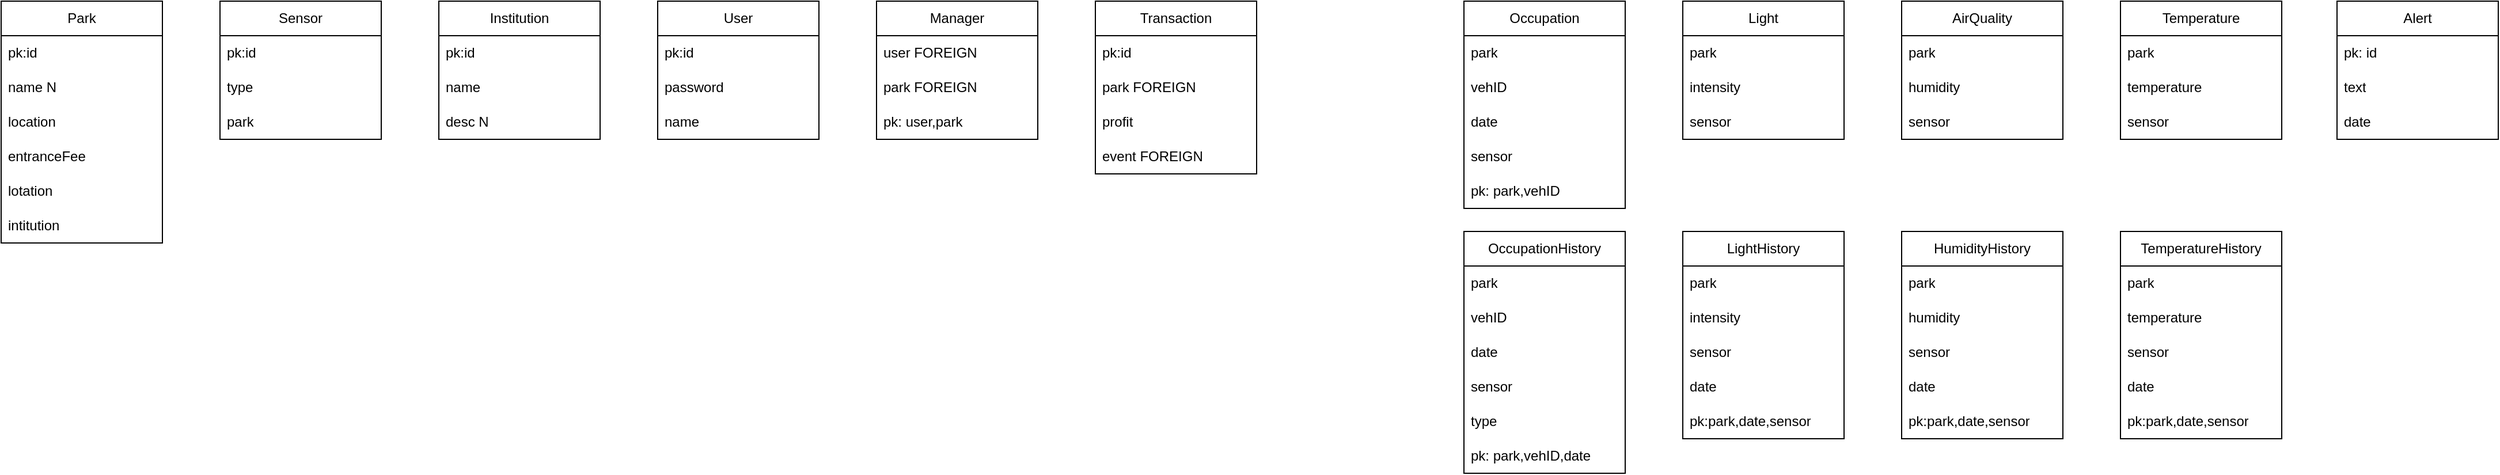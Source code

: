 <mxfile version="22.1.0" type="device">
  <diagram id="R2lEEEUBdFMjLlhIrx00" name="Page-1">
    <mxGraphModel dx="2454" dy="1866" grid="1" gridSize="10" guides="1" tooltips="1" connect="1" arrows="1" fold="1" page="1" pageScale="1" pageWidth="850" pageHeight="1100" math="0" shadow="0" extFonts="Permanent Marker^https://fonts.googleapis.com/css?family=Permanent+Marker">
      <root>
        <mxCell id="0" />
        <mxCell id="1" parent="0" />
        <mxCell id="IQxHQt30BSokhsAUTiaL-1" value="Sensor" style="swimlane;fontStyle=0;childLayout=stackLayout;horizontal=1;startSize=30;horizontalStack=0;resizeParent=1;resizeParentMax=0;resizeLast=0;collapsible=1;marginBottom=0;whiteSpace=wrap;html=1;" vertex="1" parent="1">
          <mxGeometry x="-570" y="-160" width="140" height="120" as="geometry" />
        </mxCell>
        <mxCell id="IQxHQt30BSokhsAUTiaL-2" value="pk:id" style="text;strokeColor=none;fillColor=none;align=left;verticalAlign=middle;spacingLeft=4;spacingRight=4;overflow=hidden;points=[[0,0.5],[1,0.5]];portConstraint=eastwest;rotatable=0;whiteSpace=wrap;html=1;" vertex="1" parent="IQxHQt30BSokhsAUTiaL-1">
          <mxGeometry y="30" width="140" height="30" as="geometry" />
        </mxCell>
        <mxCell id="IQxHQt30BSokhsAUTiaL-3" value="type" style="text;strokeColor=none;fillColor=none;align=left;verticalAlign=middle;spacingLeft=4;spacingRight=4;overflow=hidden;points=[[0,0.5],[1,0.5]];portConstraint=eastwest;rotatable=0;whiteSpace=wrap;html=1;" vertex="1" parent="IQxHQt30BSokhsAUTiaL-1">
          <mxGeometry y="60" width="140" height="30" as="geometry" />
        </mxCell>
        <mxCell id="IQxHQt30BSokhsAUTiaL-4" value="park" style="text;strokeColor=none;fillColor=none;align=left;verticalAlign=middle;spacingLeft=4;spacingRight=4;overflow=hidden;points=[[0,0.5],[1,0.5]];portConstraint=eastwest;rotatable=0;whiteSpace=wrap;html=1;" vertex="1" parent="IQxHQt30BSokhsAUTiaL-1">
          <mxGeometry y="90" width="140" height="30" as="geometry" />
        </mxCell>
        <mxCell id="IQxHQt30BSokhsAUTiaL-5" value="Park" style="swimlane;fontStyle=0;childLayout=stackLayout;horizontal=1;startSize=30;horizontalStack=0;resizeParent=1;resizeParentMax=0;resizeLast=0;collapsible=1;marginBottom=0;whiteSpace=wrap;html=1;" vertex="1" parent="1">
          <mxGeometry x="-760" y="-160" width="140" height="210" as="geometry" />
        </mxCell>
        <mxCell id="IQxHQt30BSokhsAUTiaL-6" value="pk:id" style="text;strokeColor=none;fillColor=none;align=left;verticalAlign=middle;spacingLeft=4;spacingRight=4;overflow=hidden;points=[[0,0.5],[1,0.5]];portConstraint=eastwest;rotatable=0;whiteSpace=wrap;html=1;" vertex="1" parent="IQxHQt30BSokhsAUTiaL-5">
          <mxGeometry y="30" width="140" height="30" as="geometry" />
        </mxCell>
        <mxCell id="IQxHQt30BSokhsAUTiaL-62" value="name N" style="text;strokeColor=none;fillColor=none;align=left;verticalAlign=middle;spacingLeft=4;spacingRight=4;overflow=hidden;points=[[0,0.5],[1,0.5]];portConstraint=eastwest;rotatable=0;whiteSpace=wrap;html=1;" vertex="1" parent="IQxHQt30BSokhsAUTiaL-5">
          <mxGeometry y="60" width="140" height="30" as="geometry" />
        </mxCell>
        <mxCell id="IQxHQt30BSokhsAUTiaL-63" value="location" style="text;strokeColor=none;fillColor=none;align=left;verticalAlign=middle;spacingLeft=4;spacingRight=4;overflow=hidden;points=[[0,0.5],[1,0.5]];portConstraint=eastwest;rotatable=0;whiteSpace=wrap;html=1;" vertex="1" parent="IQxHQt30BSokhsAUTiaL-5">
          <mxGeometry y="90" width="140" height="30" as="geometry" />
        </mxCell>
        <mxCell id="IQxHQt30BSokhsAUTiaL-74" value="entranceFee" style="text;strokeColor=none;fillColor=none;align=left;verticalAlign=middle;spacingLeft=4;spacingRight=4;overflow=hidden;points=[[0,0.5],[1,0.5]];portConstraint=eastwest;rotatable=0;whiteSpace=wrap;html=1;" vertex="1" parent="IQxHQt30BSokhsAUTiaL-5">
          <mxGeometry y="120" width="140" height="30" as="geometry" />
        </mxCell>
        <mxCell id="IQxHQt30BSokhsAUTiaL-7" value="lotation " style="text;strokeColor=none;fillColor=none;align=left;verticalAlign=middle;spacingLeft=4;spacingRight=4;overflow=hidden;points=[[0,0.5],[1,0.5]];portConstraint=eastwest;rotatable=0;whiteSpace=wrap;html=1;" vertex="1" parent="IQxHQt30BSokhsAUTiaL-5">
          <mxGeometry y="150" width="140" height="30" as="geometry" />
        </mxCell>
        <mxCell id="IQxHQt30BSokhsAUTiaL-8" value="intitution" style="text;strokeColor=none;fillColor=none;align=left;verticalAlign=middle;spacingLeft=4;spacingRight=4;overflow=hidden;points=[[0,0.5],[1,0.5]];portConstraint=eastwest;rotatable=0;whiteSpace=wrap;html=1;" vertex="1" parent="IQxHQt30BSokhsAUTiaL-5">
          <mxGeometry y="180" width="140" height="30" as="geometry" />
        </mxCell>
        <mxCell id="IQxHQt30BSokhsAUTiaL-9" value="Manager" style="swimlane;fontStyle=0;childLayout=stackLayout;horizontal=1;startSize=30;horizontalStack=0;resizeParent=1;resizeParentMax=0;resizeLast=0;collapsible=1;marginBottom=0;whiteSpace=wrap;html=1;" vertex="1" parent="1">
          <mxGeometry y="-160" width="140" height="120" as="geometry" />
        </mxCell>
        <mxCell id="IQxHQt30BSokhsAUTiaL-10" value="user FOREIGN" style="text;strokeColor=none;fillColor=none;align=left;verticalAlign=middle;spacingLeft=4;spacingRight=4;overflow=hidden;points=[[0,0.5],[1,0.5]];portConstraint=eastwest;rotatable=0;whiteSpace=wrap;html=1;" vertex="1" parent="IQxHQt30BSokhsAUTiaL-9">
          <mxGeometry y="30" width="140" height="30" as="geometry" />
        </mxCell>
        <mxCell id="IQxHQt30BSokhsAUTiaL-11" value="park FOREIGN" style="text;strokeColor=none;fillColor=none;align=left;verticalAlign=middle;spacingLeft=4;spacingRight=4;overflow=hidden;points=[[0,0.5],[1,0.5]];portConstraint=eastwest;rotatable=0;whiteSpace=wrap;html=1;" vertex="1" parent="IQxHQt30BSokhsAUTiaL-9">
          <mxGeometry y="60" width="140" height="30" as="geometry" />
        </mxCell>
        <mxCell id="IQxHQt30BSokhsAUTiaL-68" value="pk: user,park" style="text;strokeColor=none;fillColor=none;align=left;verticalAlign=middle;spacingLeft=4;spacingRight=4;overflow=hidden;points=[[0,0.5],[1,0.5]];portConstraint=eastwest;rotatable=0;whiteSpace=wrap;html=1;" vertex="1" parent="IQxHQt30BSokhsAUTiaL-9">
          <mxGeometry y="90" width="140" height="30" as="geometry" />
        </mxCell>
        <mxCell id="IQxHQt30BSokhsAUTiaL-13" value="Institution" style="swimlane;fontStyle=0;childLayout=stackLayout;horizontal=1;startSize=30;horizontalStack=0;resizeParent=1;resizeParentMax=0;resizeLast=0;collapsible=1;marginBottom=0;whiteSpace=wrap;html=1;" vertex="1" parent="1">
          <mxGeometry x="-380" y="-160" width="140" height="120" as="geometry" />
        </mxCell>
        <mxCell id="IQxHQt30BSokhsAUTiaL-14" value="pk:id" style="text;strokeColor=none;fillColor=none;align=left;verticalAlign=middle;spacingLeft=4;spacingRight=4;overflow=hidden;points=[[0,0.5],[1,0.5]];portConstraint=eastwest;rotatable=0;whiteSpace=wrap;html=1;" vertex="1" parent="IQxHQt30BSokhsAUTiaL-13">
          <mxGeometry y="30" width="140" height="30" as="geometry" />
        </mxCell>
        <mxCell id="IQxHQt30BSokhsAUTiaL-15" value="name" style="text;strokeColor=none;fillColor=none;align=left;verticalAlign=middle;spacingLeft=4;spacingRight=4;overflow=hidden;points=[[0,0.5],[1,0.5]];portConstraint=eastwest;rotatable=0;whiteSpace=wrap;html=1;" vertex="1" parent="IQxHQt30BSokhsAUTiaL-13">
          <mxGeometry y="60" width="140" height="30" as="geometry" />
        </mxCell>
        <mxCell id="IQxHQt30BSokhsAUTiaL-16" value="desc N" style="text;strokeColor=none;fillColor=none;align=left;verticalAlign=middle;spacingLeft=4;spacingRight=4;overflow=hidden;points=[[0,0.5],[1,0.5]];portConstraint=eastwest;rotatable=0;whiteSpace=wrap;html=1;" vertex="1" parent="IQxHQt30BSokhsAUTiaL-13">
          <mxGeometry y="90" width="140" height="30" as="geometry" />
        </mxCell>
        <mxCell id="IQxHQt30BSokhsAUTiaL-17" value="TemperatureHistory" style="swimlane;fontStyle=0;childLayout=stackLayout;horizontal=1;startSize=30;horizontalStack=0;resizeParent=1;resizeParentMax=0;resizeLast=0;collapsible=1;marginBottom=0;whiteSpace=wrap;html=1;" vertex="1" parent="1">
          <mxGeometry x="1080" y="40" width="140" height="180" as="geometry" />
        </mxCell>
        <mxCell id="IQxHQt30BSokhsAUTiaL-98" value="park" style="text;strokeColor=none;fillColor=none;align=left;verticalAlign=middle;spacingLeft=4;spacingRight=4;overflow=hidden;points=[[0,0.5],[1,0.5]];portConstraint=eastwest;rotatable=0;whiteSpace=wrap;html=1;" vertex="1" parent="IQxHQt30BSokhsAUTiaL-17">
          <mxGeometry y="30" width="140" height="30" as="geometry" />
        </mxCell>
        <mxCell id="IQxHQt30BSokhsAUTiaL-99" value="temperature" style="text;strokeColor=none;fillColor=none;align=left;verticalAlign=middle;spacingLeft=4;spacingRight=4;overflow=hidden;points=[[0,0.5],[1,0.5]];portConstraint=eastwest;rotatable=0;whiteSpace=wrap;html=1;" vertex="1" parent="IQxHQt30BSokhsAUTiaL-17">
          <mxGeometry y="60" width="140" height="30" as="geometry" />
        </mxCell>
        <mxCell id="IQxHQt30BSokhsAUTiaL-100" value="sensor" style="text;strokeColor=none;fillColor=none;align=left;verticalAlign=middle;spacingLeft=4;spacingRight=4;overflow=hidden;points=[[0,0.5],[1,0.5]];portConstraint=eastwest;rotatable=0;whiteSpace=wrap;html=1;" vertex="1" parent="IQxHQt30BSokhsAUTiaL-17">
          <mxGeometry y="90" width="140" height="30" as="geometry" />
        </mxCell>
        <mxCell id="IQxHQt30BSokhsAUTiaL-20" value="date" style="text;strokeColor=none;fillColor=none;align=left;verticalAlign=middle;spacingLeft=4;spacingRight=4;overflow=hidden;points=[[0,0.5],[1,0.5]];portConstraint=eastwest;rotatable=0;whiteSpace=wrap;html=1;" vertex="1" parent="IQxHQt30BSokhsAUTiaL-17">
          <mxGeometry y="120" width="140" height="30" as="geometry" />
        </mxCell>
        <mxCell id="IQxHQt30BSokhsAUTiaL-94" value="pk:park,date,sensor" style="text;strokeColor=none;fillColor=none;align=left;verticalAlign=middle;spacingLeft=4;spacingRight=4;overflow=hidden;points=[[0,0.5],[1,0.5]];portConstraint=eastwest;rotatable=0;whiteSpace=wrap;html=1;" vertex="1" parent="IQxHQt30BSokhsAUTiaL-17">
          <mxGeometry y="150" width="140" height="30" as="geometry" />
        </mxCell>
        <mxCell id="IQxHQt30BSokhsAUTiaL-21" value="Temperature" style="swimlane;fontStyle=0;childLayout=stackLayout;horizontal=1;startSize=30;horizontalStack=0;resizeParent=1;resizeParentMax=0;resizeLast=0;collapsible=1;marginBottom=0;whiteSpace=wrap;html=1;" vertex="1" parent="1">
          <mxGeometry x="1080" y="-160" width="140" height="120" as="geometry" />
        </mxCell>
        <mxCell id="IQxHQt30BSokhsAUTiaL-22" value="park" style="text;strokeColor=none;fillColor=none;align=left;verticalAlign=middle;spacingLeft=4;spacingRight=4;overflow=hidden;points=[[0,0.5],[1,0.5]];portConstraint=eastwest;rotatable=0;whiteSpace=wrap;html=1;" vertex="1" parent="IQxHQt30BSokhsAUTiaL-21">
          <mxGeometry y="30" width="140" height="30" as="geometry" />
        </mxCell>
        <mxCell id="IQxHQt30BSokhsAUTiaL-23" value="temperature" style="text;strokeColor=none;fillColor=none;align=left;verticalAlign=middle;spacingLeft=4;spacingRight=4;overflow=hidden;points=[[0,0.5],[1,0.5]];portConstraint=eastwest;rotatable=0;whiteSpace=wrap;html=1;" vertex="1" parent="IQxHQt30BSokhsAUTiaL-21">
          <mxGeometry y="60" width="140" height="30" as="geometry" />
        </mxCell>
        <mxCell id="IQxHQt30BSokhsAUTiaL-24" value="sensor" style="text;strokeColor=none;fillColor=none;align=left;verticalAlign=middle;spacingLeft=4;spacingRight=4;overflow=hidden;points=[[0,0.5],[1,0.5]];portConstraint=eastwest;rotatable=0;whiteSpace=wrap;html=1;" vertex="1" parent="IQxHQt30BSokhsAUTiaL-21">
          <mxGeometry y="90" width="140" height="30" as="geometry" />
        </mxCell>
        <mxCell id="IQxHQt30BSokhsAUTiaL-25" value="AirQuality" style="swimlane;fontStyle=0;childLayout=stackLayout;horizontal=1;startSize=30;horizontalStack=0;resizeParent=1;resizeParentMax=0;resizeLast=0;collapsible=1;marginBottom=0;whiteSpace=wrap;html=1;" vertex="1" parent="1">
          <mxGeometry x="890" y="-160" width="140" height="120" as="geometry" />
        </mxCell>
        <mxCell id="IQxHQt30BSokhsAUTiaL-26" value="park" style="text;strokeColor=none;fillColor=none;align=left;verticalAlign=middle;spacingLeft=4;spacingRight=4;overflow=hidden;points=[[0,0.5],[1,0.5]];portConstraint=eastwest;rotatable=0;whiteSpace=wrap;html=1;" vertex="1" parent="IQxHQt30BSokhsAUTiaL-25">
          <mxGeometry y="30" width="140" height="30" as="geometry" />
        </mxCell>
        <mxCell id="IQxHQt30BSokhsAUTiaL-27" value="humidity" style="text;strokeColor=none;fillColor=none;align=left;verticalAlign=middle;spacingLeft=4;spacingRight=4;overflow=hidden;points=[[0,0.5],[1,0.5]];portConstraint=eastwest;rotatable=0;whiteSpace=wrap;html=1;" vertex="1" parent="IQxHQt30BSokhsAUTiaL-25">
          <mxGeometry y="60" width="140" height="30" as="geometry" />
        </mxCell>
        <mxCell id="IQxHQt30BSokhsAUTiaL-28" value="sensor" style="text;strokeColor=none;fillColor=none;align=left;verticalAlign=middle;spacingLeft=4;spacingRight=4;overflow=hidden;points=[[0,0.5],[1,0.5]];portConstraint=eastwest;rotatable=0;whiteSpace=wrap;html=1;" vertex="1" parent="IQxHQt30BSokhsAUTiaL-25">
          <mxGeometry y="90" width="140" height="30" as="geometry" />
        </mxCell>
        <mxCell id="IQxHQt30BSokhsAUTiaL-29" value="Light" style="swimlane;fontStyle=0;childLayout=stackLayout;horizontal=1;startSize=30;horizontalStack=0;resizeParent=1;resizeParentMax=0;resizeLast=0;collapsible=1;marginBottom=0;whiteSpace=wrap;html=1;" vertex="1" parent="1">
          <mxGeometry x="700" y="-160" width="140" height="120" as="geometry" />
        </mxCell>
        <mxCell id="IQxHQt30BSokhsAUTiaL-30" value="park" style="text;strokeColor=none;fillColor=none;align=left;verticalAlign=middle;spacingLeft=4;spacingRight=4;overflow=hidden;points=[[0,0.5],[1,0.5]];portConstraint=eastwest;rotatable=0;whiteSpace=wrap;html=1;" vertex="1" parent="IQxHQt30BSokhsAUTiaL-29">
          <mxGeometry y="30" width="140" height="30" as="geometry" />
        </mxCell>
        <mxCell id="IQxHQt30BSokhsAUTiaL-31" value="intensity" style="text;strokeColor=none;fillColor=none;align=left;verticalAlign=middle;spacingLeft=4;spacingRight=4;overflow=hidden;points=[[0,0.5],[1,0.5]];portConstraint=eastwest;rotatable=0;whiteSpace=wrap;html=1;" vertex="1" parent="IQxHQt30BSokhsAUTiaL-29">
          <mxGeometry y="60" width="140" height="30" as="geometry" />
        </mxCell>
        <mxCell id="IQxHQt30BSokhsAUTiaL-32" value="sensor" style="text;strokeColor=none;fillColor=none;align=left;verticalAlign=middle;spacingLeft=4;spacingRight=4;overflow=hidden;points=[[0,0.5],[1,0.5]];portConstraint=eastwest;rotatable=0;whiteSpace=wrap;html=1;" vertex="1" parent="IQxHQt30BSokhsAUTiaL-29">
          <mxGeometry y="90" width="140" height="30" as="geometry" />
        </mxCell>
        <mxCell id="IQxHQt30BSokhsAUTiaL-33" value="HumidityHistory" style="swimlane;fontStyle=0;childLayout=stackLayout;horizontal=1;startSize=30;horizontalStack=0;resizeParent=1;resizeParentMax=0;resizeLast=0;collapsible=1;marginBottom=0;whiteSpace=wrap;html=1;" vertex="1" parent="1">
          <mxGeometry x="890" y="40" width="140" height="180" as="geometry" />
        </mxCell>
        <mxCell id="IQxHQt30BSokhsAUTiaL-95" value="park" style="text;strokeColor=none;fillColor=none;align=left;verticalAlign=middle;spacingLeft=4;spacingRight=4;overflow=hidden;points=[[0,0.5],[1,0.5]];portConstraint=eastwest;rotatable=0;whiteSpace=wrap;html=1;" vertex="1" parent="IQxHQt30BSokhsAUTiaL-33">
          <mxGeometry y="30" width="140" height="30" as="geometry" />
        </mxCell>
        <mxCell id="IQxHQt30BSokhsAUTiaL-96" value="humidity" style="text;strokeColor=none;fillColor=none;align=left;verticalAlign=middle;spacingLeft=4;spacingRight=4;overflow=hidden;points=[[0,0.5],[1,0.5]];portConstraint=eastwest;rotatable=0;whiteSpace=wrap;html=1;" vertex="1" parent="IQxHQt30BSokhsAUTiaL-33">
          <mxGeometry y="60" width="140" height="30" as="geometry" />
        </mxCell>
        <mxCell id="IQxHQt30BSokhsAUTiaL-97" value="sensor" style="text;strokeColor=none;fillColor=none;align=left;verticalAlign=middle;spacingLeft=4;spacingRight=4;overflow=hidden;points=[[0,0.5],[1,0.5]];portConstraint=eastwest;rotatable=0;whiteSpace=wrap;html=1;" vertex="1" parent="IQxHQt30BSokhsAUTiaL-33">
          <mxGeometry y="90" width="140" height="30" as="geometry" />
        </mxCell>
        <mxCell id="IQxHQt30BSokhsAUTiaL-36" value="date" style="text;strokeColor=none;fillColor=none;align=left;verticalAlign=middle;spacingLeft=4;spacingRight=4;overflow=hidden;points=[[0,0.5],[1,0.5]];portConstraint=eastwest;rotatable=0;whiteSpace=wrap;html=1;" vertex="1" parent="IQxHQt30BSokhsAUTiaL-33">
          <mxGeometry y="120" width="140" height="30" as="geometry" />
        </mxCell>
        <mxCell id="IQxHQt30BSokhsAUTiaL-93" value="pk:park,date,sensor" style="text;strokeColor=none;fillColor=none;align=left;verticalAlign=middle;spacingLeft=4;spacingRight=4;overflow=hidden;points=[[0,0.5],[1,0.5]];portConstraint=eastwest;rotatable=0;whiteSpace=wrap;html=1;" vertex="1" parent="IQxHQt30BSokhsAUTiaL-33">
          <mxGeometry y="150" width="140" height="30" as="geometry" />
        </mxCell>
        <mxCell id="IQxHQt30BSokhsAUTiaL-37" value="LightHistory" style="swimlane;fontStyle=0;childLayout=stackLayout;horizontal=1;startSize=30;horizontalStack=0;resizeParent=1;resizeParentMax=0;resizeLast=0;collapsible=1;marginBottom=0;whiteSpace=wrap;html=1;" vertex="1" parent="1">
          <mxGeometry x="700" y="40" width="140" height="180" as="geometry" />
        </mxCell>
        <mxCell id="IQxHQt30BSokhsAUTiaL-88" value="park" style="text;strokeColor=none;fillColor=none;align=left;verticalAlign=middle;spacingLeft=4;spacingRight=4;overflow=hidden;points=[[0,0.5],[1,0.5]];portConstraint=eastwest;rotatable=0;whiteSpace=wrap;html=1;" vertex="1" parent="IQxHQt30BSokhsAUTiaL-37">
          <mxGeometry y="30" width="140" height="30" as="geometry" />
        </mxCell>
        <mxCell id="IQxHQt30BSokhsAUTiaL-89" value="intensity" style="text;strokeColor=none;fillColor=none;align=left;verticalAlign=middle;spacingLeft=4;spacingRight=4;overflow=hidden;points=[[0,0.5],[1,0.5]];portConstraint=eastwest;rotatable=0;whiteSpace=wrap;html=1;" vertex="1" parent="IQxHQt30BSokhsAUTiaL-37">
          <mxGeometry y="60" width="140" height="30" as="geometry" />
        </mxCell>
        <mxCell id="IQxHQt30BSokhsAUTiaL-90" value="sensor" style="text;strokeColor=none;fillColor=none;align=left;verticalAlign=middle;spacingLeft=4;spacingRight=4;overflow=hidden;points=[[0,0.5],[1,0.5]];portConstraint=eastwest;rotatable=0;whiteSpace=wrap;html=1;" vertex="1" parent="IQxHQt30BSokhsAUTiaL-37">
          <mxGeometry y="90" width="140" height="30" as="geometry" />
        </mxCell>
        <mxCell id="IQxHQt30BSokhsAUTiaL-92" value="date" style="text;strokeColor=none;fillColor=none;align=left;verticalAlign=middle;spacingLeft=4;spacingRight=4;overflow=hidden;points=[[0,0.5],[1,0.5]];portConstraint=eastwest;rotatable=0;whiteSpace=wrap;html=1;" vertex="1" parent="IQxHQt30BSokhsAUTiaL-37">
          <mxGeometry y="120" width="140" height="30" as="geometry" />
        </mxCell>
        <mxCell id="IQxHQt30BSokhsAUTiaL-91" value="pk:park,date,sensor" style="text;strokeColor=none;fillColor=none;align=left;verticalAlign=middle;spacingLeft=4;spacingRight=4;overflow=hidden;points=[[0,0.5],[1,0.5]];portConstraint=eastwest;rotatable=0;whiteSpace=wrap;html=1;" vertex="1" parent="IQxHQt30BSokhsAUTiaL-37">
          <mxGeometry y="150" width="140" height="30" as="geometry" />
        </mxCell>
        <mxCell id="IQxHQt30BSokhsAUTiaL-41" value="Occupation" style="swimlane;fontStyle=0;childLayout=stackLayout;horizontal=1;startSize=30;horizontalStack=0;resizeParent=1;resizeParentMax=0;resizeLast=0;collapsible=1;marginBottom=0;whiteSpace=wrap;html=1;" vertex="1" parent="1">
          <mxGeometry x="510" y="-160" width="140" height="180" as="geometry" />
        </mxCell>
        <mxCell id="IQxHQt30BSokhsAUTiaL-42" value="park" style="text;strokeColor=none;fillColor=none;align=left;verticalAlign=middle;spacingLeft=4;spacingRight=4;overflow=hidden;points=[[0,0.5],[1,0.5]];portConstraint=eastwest;rotatable=0;whiteSpace=wrap;html=1;" vertex="1" parent="IQxHQt30BSokhsAUTiaL-41">
          <mxGeometry y="30" width="140" height="30" as="geometry" />
        </mxCell>
        <mxCell id="IQxHQt30BSokhsAUTiaL-44" value="vehID" style="text;strokeColor=none;fillColor=none;align=left;verticalAlign=middle;spacingLeft=4;spacingRight=4;overflow=hidden;points=[[0,0.5],[1,0.5]];portConstraint=eastwest;rotatable=0;whiteSpace=wrap;html=1;" vertex="1" parent="IQxHQt30BSokhsAUTiaL-41">
          <mxGeometry y="60" width="140" height="30" as="geometry" />
        </mxCell>
        <mxCell id="IQxHQt30BSokhsAUTiaL-61" value="date" style="text;strokeColor=none;fillColor=none;align=left;verticalAlign=middle;spacingLeft=4;spacingRight=4;overflow=hidden;points=[[0,0.5],[1,0.5]];portConstraint=eastwest;rotatable=0;whiteSpace=wrap;html=1;" vertex="1" parent="IQxHQt30BSokhsAUTiaL-41">
          <mxGeometry y="90" width="140" height="30" as="geometry" />
        </mxCell>
        <mxCell id="IQxHQt30BSokhsAUTiaL-59" value="sensor" style="text;strokeColor=none;fillColor=none;align=left;verticalAlign=middle;spacingLeft=4;spacingRight=4;overflow=hidden;points=[[0,0.5],[1,0.5]];portConstraint=eastwest;rotatable=0;whiteSpace=wrap;html=1;" vertex="1" parent="IQxHQt30BSokhsAUTiaL-41">
          <mxGeometry y="120" width="140" height="30" as="geometry" />
        </mxCell>
        <mxCell id="IQxHQt30BSokhsAUTiaL-82" value="pk: park,vehID" style="text;strokeColor=none;fillColor=none;align=left;verticalAlign=middle;spacingLeft=4;spacingRight=4;overflow=hidden;points=[[0,0.5],[1,0.5]];portConstraint=eastwest;rotatable=0;whiteSpace=wrap;html=1;" vertex="1" parent="IQxHQt30BSokhsAUTiaL-41">
          <mxGeometry y="150" width="140" height="30" as="geometry" />
        </mxCell>
        <mxCell id="IQxHQt30BSokhsAUTiaL-45" value="OccupationHistory" style="swimlane;fontStyle=0;childLayout=stackLayout;horizontal=1;startSize=30;horizontalStack=0;resizeParent=1;resizeParentMax=0;resizeLast=0;collapsible=1;marginBottom=0;whiteSpace=wrap;html=1;" vertex="1" parent="1">
          <mxGeometry x="510" y="40" width="140" height="210" as="geometry" />
        </mxCell>
        <mxCell id="IQxHQt30BSokhsAUTiaL-84" value="park" style="text;strokeColor=none;fillColor=none;align=left;verticalAlign=middle;spacingLeft=4;spacingRight=4;overflow=hidden;points=[[0,0.5],[1,0.5]];portConstraint=eastwest;rotatable=0;whiteSpace=wrap;html=1;" vertex="1" parent="IQxHQt30BSokhsAUTiaL-45">
          <mxGeometry y="30" width="140" height="30" as="geometry" />
        </mxCell>
        <mxCell id="IQxHQt30BSokhsAUTiaL-81" value="vehID" style="text;strokeColor=none;fillColor=none;align=left;verticalAlign=middle;spacingLeft=4;spacingRight=4;overflow=hidden;points=[[0,0.5],[1,0.5]];portConstraint=eastwest;rotatable=0;whiteSpace=wrap;html=1;" vertex="1" parent="IQxHQt30BSokhsAUTiaL-45">
          <mxGeometry y="60" width="140" height="30" as="geometry" />
        </mxCell>
        <mxCell id="IQxHQt30BSokhsAUTiaL-83" value="date" style="text;strokeColor=none;fillColor=none;align=left;verticalAlign=middle;spacingLeft=4;spacingRight=4;overflow=hidden;points=[[0,0.5],[1,0.5]];portConstraint=eastwest;rotatable=0;whiteSpace=wrap;html=1;" vertex="1" parent="IQxHQt30BSokhsAUTiaL-45">
          <mxGeometry y="90" width="140" height="30" as="geometry" />
        </mxCell>
        <mxCell id="IQxHQt30BSokhsAUTiaL-85" value="sensor" style="text;strokeColor=none;fillColor=none;align=left;verticalAlign=middle;spacingLeft=4;spacingRight=4;overflow=hidden;points=[[0,0.5],[1,0.5]];portConstraint=eastwest;rotatable=0;whiteSpace=wrap;html=1;" vertex="1" parent="IQxHQt30BSokhsAUTiaL-45">
          <mxGeometry y="120" width="140" height="30" as="geometry" />
        </mxCell>
        <mxCell id="IQxHQt30BSokhsAUTiaL-79" value="type" style="text;strokeColor=none;fillColor=none;align=left;verticalAlign=middle;spacingLeft=4;spacingRight=4;overflow=hidden;points=[[0,0.5],[1,0.5]];portConstraint=eastwest;rotatable=0;whiteSpace=wrap;html=1;" vertex="1" parent="IQxHQt30BSokhsAUTiaL-45">
          <mxGeometry y="150" width="140" height="30" as="geometry" />
        </mxCell>
        <mxCell id="IQxHQt30BSokhsAUTiaL-86" value="pk: park,vehID,date" style="text;strokeColor=none;fillColor=none;align=left;verticalAlign=middle;spacingLeft=4;spacingRight=4;overflow=hidden;points=[[0,0.5],[1,0.5]];portConstraint=eastwest;rotatable=0;whiteSpace=wrap;html=1;" vertex="1" parent="IQxHQt30BSokhsAUTiaL-45">
          <mxGeometry y="180" width="140" height="30" as="geometry" />
        </mxCell>
        <mxCell id="IQxHQt30BSokhsAUTiaL-54" value="Alert" style="swimlane;fontStyle=0;childLayout=stackLayout;horizontal=1;startSize=30;horizontalStack=0;resizeParent=1;resizeParentMax=0;resizeLast=0;collapsible=1;marginBottom=0;whiteSpace=wrap;html=1;" vertex="1" parent="1">
          <mxGeometry x="1268" y="-160" width="140" height="120" as="geometry" />
        </mxCell>
        <mxCell id="IQxHQt30BSokhsAUTiaL-55" value="pk: id" style="text;strokeColor=none;fillColor=none;align=left;verticalAlign=middle;spacingLeft=4;spacingRight=4;overflow=hidden;points=[[0,0.5],[1,0.5]];portConstraint=eastwest;rotatable=0;whiteSpace=wrap;html=1;" vertex="1" parent="IQxHQt30BSokhsAUTiaL-54">
          <mxGeometry y="30" width="140" height="30" as="geometry" />
        </mxCell>
        <mxCell id="IQxHQt30BSokhsAUTiaL-56" value="text" style="text;strokeColor=none;fillColor=none;align=left;verticalAlign=middle;spacingLeft=4;spacingRight=4;overflow=hidden;points=[[0,0.5],[1,0.5]];portConstraint=eastwest;rotatable=0;whiteSpace=wrap;html=1;" vertex="1" parent="IQxHQt30BSokhsAUTiaL-54">
          <mxGeometry y="60" width="140" height="30" as="geometry" />
        </mxCell>
        <mxCell id="IQxHQt30BSokhsAUTiaL-57" value="date" style="text;strokeColor=none;fillColor=none;align=left;verticalAlign=middle;spacingLeft=4;spacingRight=4;overflow=hidden;points=[[0,0.5],[1,0.5]];portConstraint=eastwest;rotatable=0;whiteSpace=wrap;html=1;" vertex="1" parent="IQxHQt30BSokhsAUTiaL-54">
          <mxGeometry y="90" width="140" height="30" as="geometry" />
        </mxCell>
        <mxCell id="IQxHQt30BSokhsAUTiaL-65" value="User" style="swimlane;fontStyle=0;childLayout=stackLayout;horizontal=1;startSize=30;horizontalStack=0;resizeParent=1;resizeParentMax=0;resizeLast=0;collapsible=1;marginBottom=0;whiteSpace=wrap;html=1;" vertex="1" parent="1">
          <mxGeometry x="-190" y="-160" width="140" height="120" as="geometry" />
        </mxCell>
        <mxCell id="IQxHQt30BSokhsAUTiaL-66" value="pk:id" style="text;strokeColor=none;fillColor=none;align=left;verticalAlign=middle;spacingLeft=4;spacingRight=4;overflow=hidden;points=[[0,0.5],[1,0.5]];portConstraint=eastwest;rotatable=0;whiteSpace=wrap;html=1;" vertex="1" parent="IQxHQt30BSokhsAUTiaL-65">
          <mxGeometry y="30" width="140" height="30" as="geometry" />
        </mxCell>
        <mxCell id="IQxHQt30BSokhsAUTiaL-77" value="password" style="text;strokeColor=none;fillColor=none;align=left;verticalAlign=middle;spacingLeft=4;spacingRight=4;overflow=hidden;points=[[0,0.5],[1,0.5]];portConstraint=eastwest;rotatable=0;whiteSpace=wrap;html=1;" vertex="1" parent="IQxHQt30BSokhsAUTiaL-65">
          <mxGeometry y="60" width="140" height="30" as="geometry" />
        </mxCell>
        <mxCell id="IQxHQt30BSokhsAUTiaL-67" value="name" style="text;strokeColor=none;fillColor=none;align=left;verticalAlign=middle;spacingLeft=4;spacingRight=4;overflow=hidden;points=[[0,0.5],[1,0.5]];portConstraint=eastwest;rotatable=0;whiteSpace=wrap;html=1;" vertex="1" parent="IQxHQt30BSokhsAUTiaL-65">
          <mxGeometry y="90" width="140" height="30" as="geometry" />
        </mxCell>
        <mxCell id="IQxHQt30BSokhsAUTiaL-69" value="Transaction" style="swimlane;fontStyle=0;childLayout=stackLayout;horizontal=1;startSize=30;horizontalStack=0;resizeParent=1;resizeParentMax=0;resizeLast=0;collapsible=1;marginBottom=0;whiteSpace=wrap;html=1;" vertex="1" parent="1">
          <mxGeometry x="190" y="-160" width="140" height="150" as="geometry" />
        </mxCell>
        <mxCell id="IQxHQt30BSokhsAUTiaL-70" value="pk:id" style="text;strokeColor=none;fillColor=none;align=left;verticalAlign=middle;spacingLeft=4;spacingRight=4;overflow=hidden;points=[[0,0.5],[1,0.5]];portConstraint=eastwest;rotatable=0;whiteSpace=wrap;html=1;" vertex="1" parent="IQxHQt30BSokhsAUTiaL-69">
          <mxGeometry y="30" width="140" height="30" as="geometry" />
        </mxCell>
        <mxCell id="IQxHQt30BSokhsAUTiaL-71" value="park FOREIGN" style="text;strokeColor=none;fillColor=none;align=left;verticalAlign=middle;spacingLeft=4;spacingRight=4;overflow=hidden;points=[[0,0.5],[1,0.5]];portConstraint=eastwest;rotatable=0;whiteSpace=wrap;html=1;" vertex="1" parent="IQxHQt30BSokhsAUTiaL-69">
          <mxGeometry y="60" width="140" height="30" as="geometry" />
        </mxCell>
        <mxCell id="IQxHQt30BSokhsAUTiaL-73" value="profit" style="text;strokeColor=none;fillColor=none;align=left;verticalAlign=middle;spacingLeft=4;spacingRight=4;overflow=hidden;points=[[0,0.5],[1,0.5]];portConstraint=eastwest;rotatable=0;whiteSpace=wrap;html=1;" vertex="1" parent="IQxHQt30BSokhsAUTiaL-69">
          <mxGeometry y="90" width="140" height="30" as="geometry" />
        </mxCell>
        <mxCell id="IQxHQt30BSokhsAUTiaL-72" value="event FOREIGN" style="text;strokeColor=none;fillColor=none;align=left;verticalAlign=middle;spacingLeft=4;spacingRight=4;overflow=hidden;points=[[0,0.5],[1,0.5]];portConstraint=eastwest;rotatable=0;whiteSpace=wrap;html=1;" vertex="1" parent="IQxHQt30BSokhsAUTiaL-69">
          <mxGeometry y="120" width="140" height="30" as="geometry" />
        </mxCell>
      </root>
    </mxGraphModel>
  </diagram>
</mxfile>
